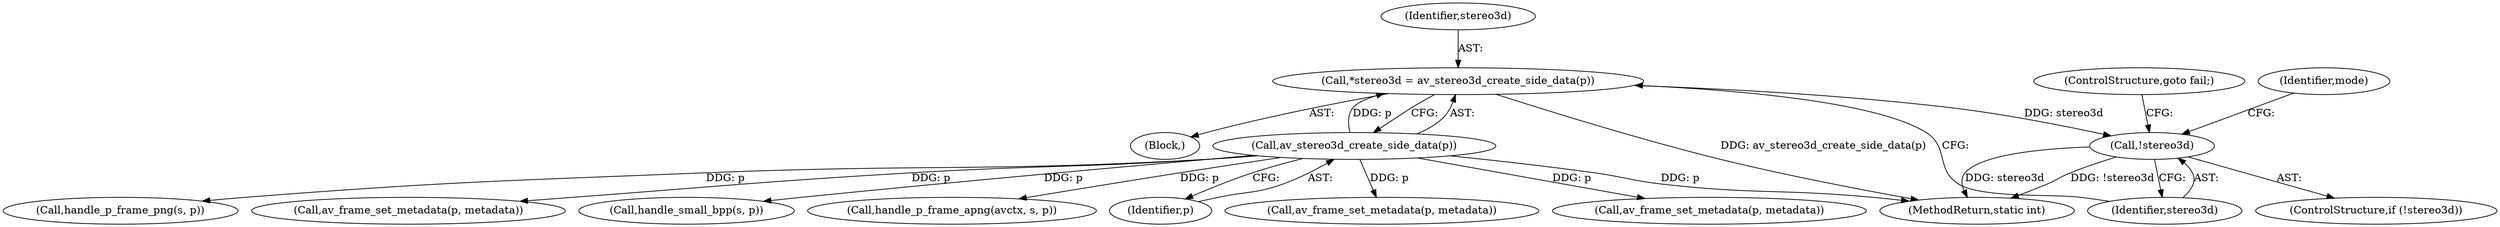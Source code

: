 digraph "0_FFmpeg_e477f09d0b3619f3d29173b2cd593e17e2d1978e@API" {
"1000455" [label="(Call,*stereo3d = av_stereo3d_create_side_data(p))"];
"1000457" [label="(Call,av_stereo3d_create_side_data(p))"];
"1000460" [label="(Call,!stereo3d)"];
"1000460" [label="(Call,!stereo3d)"];
"1000445" [label="(Block,)"];
"1000567" [label="(Call,handle_small_bpp(s, p))"];
"1000455" [label="(Call,*stereo3d = av_stereo3d_create_side_data(p))"];
"1000780" [label="(Call,handle_p_frame_apng(avctx, s, p))"];
"1000462" [label="(ControlStructure,goto fail;)"];
"1000457" [label="(Call,av_stereo3d_create_side_data(p))"];
"1000828" [label="(MethodReturn,static int)"];
"1000461" [label="(Identifier,stereo3d)"];
"1000458" [label="(Identifier,p)"];
"1000459" [label="(ControlStructure,if (!stereo3d))"];
"1000151" [label="(Call,av_frame_set_metadata(p, metadata))"];
"1000466" [label="(Identifier,mode)"];
"1000556" [label="(Call,av_frame_set_metadata(p, metadata))"];
"1000764" [label="(Call,handle_p_frame_png(s, p))"];
"1000800" [label="(Call,av_frame_set_metadata(p, metadata))"];
"1000456" [label="(Identifier,stereo3d)"];
"1000455" -> "1000445"  [label="AST: "];
"1000455" -> "1000457"  [label="CFG: "];
"1000456" -> "1000455"  [label="AST: "];
"1000457" -> "1000455"  [label="AST: "];
"1000461" -> "1000455"  [label="CFG: "];
"1000455" -> "1000828"  [label="DDG: av_stereo3d_create_side_data(p)"];
"1000457" -> "1000455"  [label="DDG: p"];
"1000455" -> "1000460"  [label="DDG: stereo3d"];
"1000457" -> "1000458"  [label="CFG: "];
"1000458" -> "1000457"  [label="AST: "];
"1000457" -> "1000828"  [label="DDG: p"];
"1000457" -> "1000151"  [label="DDG: p"];
"1000457" -> "1000556"  [label="DDG: p"];
"1000457" -> "1000567"  [label="DDG: p"];
"1000457" -> "1000764"  [label="DDG: p"];
"1000457" -> "1000780"  [label="DDG: p"];
"1000457" -> "1000800"  [label="DDG: p"];
"1000460" -> "1000459"  [label="AST: "];
"1000460" -> "1000461"  [label="CFG: "];
"1000461" -> "1000460"  [label="AST: "];
"1000462" -> "1000460"  [label="CFG: "];
"1000466" -> "1000460"  [label="CFG: "];
"1000460" -> "1000828"  [label="DDG: !stereo3d"];
"1000460" -> "1000828"  [label="DDG: stereo3d"];
}
